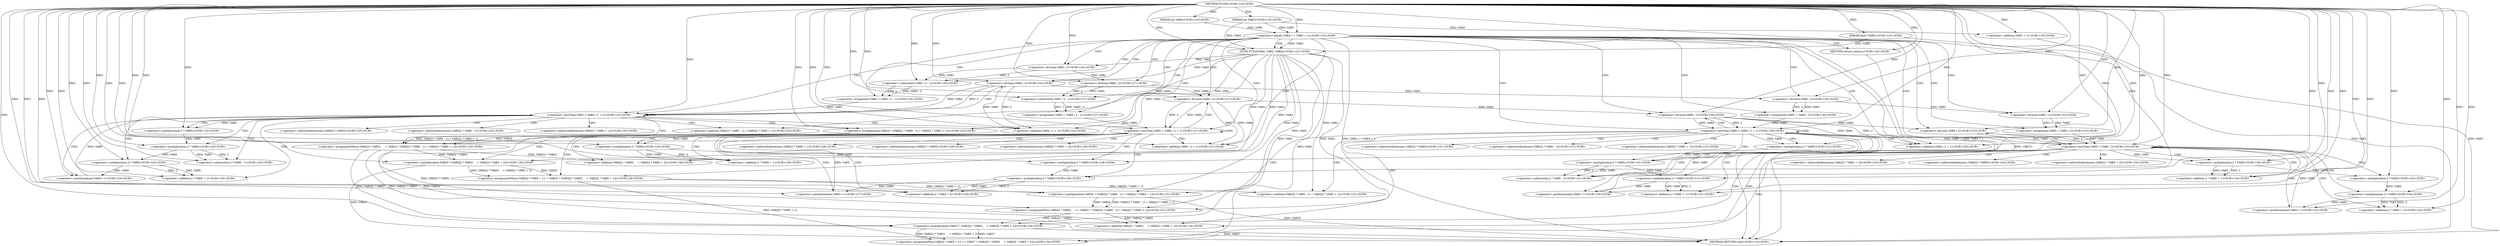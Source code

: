 
digraph "FUN6" {  

"12331" [label = "(METHOD,FUN6)<SUB>115</SUB>" ]

"12507" [label = "(METHOD_RETURN,void)<SUB>115</SUB>" ]

"12332" [label = "(PARAM,float *VAR2)<SUB>115</SUB>" ]

"12333" [label = "(PARAM,int VAR3)<SUB>115</SUB>" ]

"12334" [label = "(PARAM,int VAR4)<SUB>115</SUB>" ]

"12345" [label = "(FUN2,FUN2(VAR2, VAR3, VAR4))<SUB>122</SUB>" ]

"12338" [label = "(&lt;operator&gt;.equals,VAR4 == VAR3 + 1)<SUB>119</SUB>" ]

"12358" [label = "(&lt;operator&gt;.lessThan,VAR5 &lt; VAR4 / 2 + 2)<SUB>124</SUB>" ]

"12365" [label = "(&lt;operator&gt;.postIncrement,VAR5++)<SUB>124</SUB>" ]

"12367" [label = "(&lt;operator&gt;.assignmentMinus,VAR2[2 * VAR5]     -= VAR24 * (VAR2[2 * VAR5 - 1] + VAR2[2 * VAR5 + 1]))<SUB>125</SUB>" ]

"12399" [label = "(&lt;operator&gt;.lessThan,VAR5 &lt; VAR4 / 2 + 1)<SUB>127</SUB>" ]

"12406" [label = "(&lt;operator&gt;.postIncrement,VAR5++)<SUB>127</SUB>" ]

"12408" [label = "(&lt;operator&gt;.assignmentMinus,VAR2[2 * VAR5 + 1] -= VAR25 * (VAR2[2 * VAR5]     + VAR2[2 * VAR5 + 2]))<SUB>128</SUB>" ]

"12438" [label = "(&lt;operator&gt;.lessThan,VAR5 &lt; VAR4 / 2 + 1)<SUB>130</SUB>" ]

"12445" [label = "(&lt;operator&gt;.postIncrement,VAR5++)<SUB>130</SUB>" ]

"12447" [label = "(&lt;operator&gt;.assignmentPlus,VAR2[2 * VAR5]     += VAR26  * (VAR2[2 * VAR5 - 1] + VAR2[2 * VAR5 + 1]))<SUB>131</SUB>" ]

"12477" [label = "(&lt;operator&gt;.lessThan,VAR5 &lt; VAR4 / 2)<SUB>133</SUB>" ]

"12482" [label = "(&lt;operator&gt;.postIncrement,VAR5++)<SUB>133</SUB>" ]

"12484" [label = "(&lt;operator&gt;.assignmentPlus,VAR2[2 * VAR5 + 1] += VAR27 * (VAR2[2 * VAR5]     + VAR2[2 * VAR5 + 2]))<SUB>134</SUB>" ]

"12344" [label = "(RETURN,return;,return;)<SUB>120</SUB>" ]

"12351" [label = "(&lt;operator&gt;.assignment,VAR5 = VAR3 / 2 - 1)<SUB>124</SUB>" ]

"12392" [label = "(&lt;operator&gt;.assignment,VAR5 = VAR3 / 2 - 1)<SUB>127</SUB>" ]

"12433" [label = "(&lt;operator&gt;.assignment,VAR5 = VAR3 / 2)<SUB>130</SUB>" ]

"12472" [label = "(&lt;operator&gt;.assignment,VAR5 = VAR3 / 2)<SUB>133</SUB>" ]

"12340" [label = "(&lt;operator&gt;.addition,VAR3 + 1)<SUB>119</SUB>" ]

"12360" [label = "(&lt;operator&gt;.addition,VAR4 / 2 + 2)<SUB>124</SUB>" ]

"12373" [label = "(&lt;operator&gt;.multiplication,VAR24 * (VAR2[2 * VAR5 - 1] + VAR2[2 * VAR5 + 1]))<SUB>125</SUB>" ]

"12401" [label = "(&lt;operator&gt;.addition,VAR4 / 2 + 1)<SUB>127</SUB>" ]

"12416" [label = "(&lt;operator&gt;.multiplication,VAR25 * (VAR2[2 * VAR5]     + VAR2[2 * VAR5 + 2]))<SUB>128</SUB>" ]

"12440" [label = "(&lt;operator&gt;.addition,VAR4 / 2 + 1)<SUB>130</SUB>" ]

"12453" [label = "(&lt;operator&gt;.multiplication,VAR26  * (VAR2[2 * VAR5 - 1] + VAR2[2 * VAR5 + 1]))<SUB>131</SUB>" ]

"12479" [label = "(&lt;operator&gt;.division,VAR4 / 2)<SUB>133</SUB>" ]

"12492" [label = "(&lt;operator&gt;.multiplication,VAR27 * (VAR2[2 * VAR5]     + VAR2[2 * VAR5 + 2]))<SUB>134</SUB>" ]

"12353" [label = "(&lt;operator&gt;.subtraction,VAR3 / 2 - 1)<SUB>124</SUB>" ]

"12361" [label = "(&lt;operator&gt;.division,VAR4 / 2)<SUB>124</SUB>" ]

"12370" [label = "(&lt;operator&gt;.multiplication,2 * VAR5)<SUB>125</SUB>" ]

"12375" [label = "(&lt;operator&gt;.addition,VAR2[2 * VAR5 - 1] + VAR2[2 * VAR5 + 1])<SUB>125</SUB>" ]

"12394" [label = "(&lt;operator&gt;.subtraction,VAR3 / 2 - 1)<SUB>127</SUB>" ]

"12402" [label = "(&lt;operator&gt;.division,VAR4 / 2)<SUB>127</SUB>" ]

"12411" [label = "(&lt;operator&gt;.addition,2 * VAR5 + 1)<SUB>128</SUB>" ]

"12418" [label = "(&lt;operator&gt;.addition,VAR2[2 * VAR5]     + VAR2[2 * VAR5 + 2])<SUB>128</SUB>" ]

"12435" [label = "(&lt;operator&gt;.division,VAR3 / 2)<SUB>130</SUB>" ]

"12441" [label = "(&lt;operator&gt;.division,VAR4 / 2)<SUB>130</SUB>" ]

"12450" [label = "(&lt;operator&gt;.multiplication,2 * VAR5)<SUB>131</SUB>" ]

"12455" [label = "(&lt;operator&gt;.addition,VAR2[2 * VAR5 - 1] + VAR2[2 * VAR5 + 1])<SUB>131</SUB>" ]

"12474" [label = "(&lt;operator&gt;.division,VAR3 / 2)<SUB>133</SUB>" ]

"12487" [label = "(&lt;operator&gt;.addition,2 * VAR5 + 1)<SUB>134</SUB>" ]

"12494" [label = "(&lt;operator&gt;.addition,VAR2[2 * VAR5]     + VAR2[2 * VAR5 + 2])<SUB>134</SUB>" ]

"12354" [label = "(&lt;operator&gt;.division,VAR3 / 2)<SUB>124</SUB>" ]

"12395" [label = "(&lt;operator&gt;.division,VAR3 / 2)<SUB>127</SUB>" ]

"12412" [label = "(&lt;operator&gt;.multiplication,2 * VAR5)<SUB>128</SUB>" ]

"12488" [label = "(&lt;operator&gt;.multiplication,2 * VAR5)<SUB>134</SUB>" ]

"12378" [label = "(&lt;operator&gt;.subtraction,2 * VAR5 - 1)<SUB>125</SUB>" ]

"12385" [label = "(&lt;operator&gt;.addition,2 * VAR5 + 1)<SUB>125</SUB>" ]

"12421" [label = "(&lt;operator&gt;.multiplication,2 * VAR5)<SUB>128</SUB>" ]

"12426" [label = "(&lt;operator&gt;.addition,2 * VAR5 + 2)<SUB>128</SUB>" ]

"12458" [label = "(&lt;operator&gt;.subtraction,2 * VAR5 - 1)<SUB>131</SUB>" ]

"12465" [label = "(&lt;operator&gt;.addition,2 * VAR5 + 1)<SUB>131</SUB>" ]

"12497" [label = "(&lt;operator&gt;.multiplication,2 * VAR5)<SUB>134</SUB>" ]

"12502" [label = "(&lt;operator&gt;.addition,2 * VAR5 + 2)<SUB>134</SUB>" ]

"12379" [label = "(&lt;operator&gt;.multiplication,2 * VAR5)<SUB>125</SUB>" ]

"12386" [label = "(&lt;operator&gt;.multiplication,2 * VAR5)<SUB>125</SUB>" ]

"12427" [label = "(&lt;operator&gt;.multiplication,2 * VAR5)<SUB>128</SUB>" ]

"12459" [label = "(&lt;operator&gt;.multiplication,2 * VAR5)<SUB>131</SUB>" ]

"12466" [label = "(&lt;operator&gt;.multiplication,2 * VAR5)<SUB>131</SUB>" ]

"12503" [label = "(&lt;operator&gt;.multiplication,2 * VAR5)<SUB>134</SUB>" ]

"12368" [label = "(&lt;operator&gt;.indirectIndexAccess,VAR2[2 * VAR5])<SUB>125</SUB>" ]

"12409" [label = "(&lt;operator&gt;.indirectIndexAccess,VAR2[2 * VAR5 + 1])<SUB>128</SUB>" ]

"12448" [label = "(&lt;operator&gt;.indirectIndexAccess,VAR2[2 * VAR5])<SUB>131</SUB>" ]

"12485" [label = "(&lt;operator&gt;.indirectIndexAccess,VAR2[2 * VAR5 + 1])<SUB>134</SUB>" ]

"12376" [label = "(&lt;operator&gt;.indirectIndexAccess,VAR2[2 * VAR5 - 1])<SUB>125</SUB>" ]

"12383" [label = "(&lt;operator&gt;.indirectIndexAccess,VAR2[2 * VAR5 + 1])<SUB>125</SUB>" ]

"12419" [label = "(&lt;operator&gt;.indirectIndexAccess,VAR2[2 * VAR5])<SUB>128</SUB>" ]

"12424" [label = "(&lt;operator&gt;.indirectIndexAccess,VAR2[2 * VAR5 + 2])<SUB>128</SUB>" ]

"12456" [label = "(&lt;operator&gt;.indirectIndexAccess,VAR2[2 * VAR5 - 1])<SUB>131</SUB>" ]

"12463" [label = "(&lt;operator&gt;.indirectIndexAccess,VAR2[2 * VAR5 + 1])<SUB>131</SUB>" ]

"12495" [label = "(&lt;operator&gt;.indirectIndexAccess,VAR2[2 * VAR5])<SUB>134</SUB>" ]

"12500" [label = "(&lt;operator&gt;.indirectIndexAccess,VAR2[2 * VAR5 + 2])<SUB>134</SUB>" ]

  "12344" -> "12507"  [ label = "DDG: &lt;RET&gt;"] 

  "12332" -> "12507"  [ label = "DDG: VAR2"] 

  "12338" -> "12507"  [ label = "DDG: VAR4"] 

  "12340" -> "12507"  [ label = "DDG: VAR3"] 

  "12338" -> "12507"  [ label = "DDG: VAR3 + 1"] 

  "12338" -> "12507"  [ label = "DDG: VAR4 == VAR3 + 1"] 

  "12373" -> "12507"  [ label = "DDG: VAR24"] 

  "12416" -> "12507"  [ label = "DDG: VAR25"] 

  "12453" -> "12507"  [ label = "DDG: VAR26"] 

  "12492" -> "12507"  [ label = "DDG: VAR27"] 

  "12331" -> "12332"  [ label = "DDG: "] 

  "12331" -> "12333"  [ label = "DDG: "] 

  "12331" -> "12334"  [ label = "DDG: "] 

  "12332" -> "12345"  [ label = "DDG: VAR2"] 

  "12331" -> "12345"  [ label = "DDG: "] 

  "12333" -> "12345"  [ label = "DDG: VAR3"] 

  "12338" -> "12345"  [ label = "DDG: VAR4"] 

  "12373" -> "12367"  [ label = "DDG: VAR24"] 

  "12373" -> "12367"  [ label = "DDG: VAR2[2 * VAR5 - 1] + VAR2[2 * VAR5 + 1]"] 

  "12416" -> "12408"  [ label = "DDG: VAR25"] 

  "12416" -> "12408"  [ label = "DDG: VAR2[2 * VAR5]     + VAR2[2 * VAR5 + 2]"] 

  "12453" -> "12447"  [ label = "DDG: VAR26"] 

  "12453" -> "12447"  [ label = "DDG: VAR2[2 * VAR5 - 1] + VAR2[2 * VAR5 + 1]"] 

  "12492" -> "12484"  [ label = "DDG: VAR27"] 

  "12492" -> "12484"  [ label = "DDG: VAR2[2 * VAR5]     + VAR2[2 * VAR5 + 2]"] 

  "12334" -> "12338"  [ label = "DDG: VAR4"] 

  "12331" -> "12338"  [ label = "DDG: "] 

  "12333" -> "12338"  [ label = "DDG: VAR3"] 

  "12331" -> "12344"  [ label = "DDG: "] 

  "12353" -> "12351"  [ label = "DDG: VAR3 / 2"] 

  "12353" -> "12351"  [ label = "DDG: 1"] 

  "12351" -> "12358"  [ label = "DDG: VAR5"] 

  "12365" -> "12358"  [ label = "DDG: VAR5"] 

  "12331" -> "12358"  [ label = "DDG: "] 

  "12361" -> "12358"  [ label = "DDG: VAR4"] 

  "12361" -> "12358"  [ label = "DDG: 2"] 

  "12386" -> "12365"  [ label = "DDG: VAR5"] 

  "12331" -> "12365"  [ label = "DDG: "] 

  "12345" -> "12367"  [ label = "DDG: VAR2"] 

  "12394" -> "12392"  [ label = "DDG: VAR3 / 2"] 

  "12394" -> "12392"  [ label = "DDG: 1"] 

  "12392" -> "12399"  [ label = "DDG: VAR5"] 

  "12406" -> "12399"  [ label = "DDG: VAR5"] 

  "12331" -> "12399"  [ label = "DDG: "] 

  "12402" -> "12399"  [ label = "DDG: VAR4"] 

  "12402" -> "12399"  [ label = "DDG: 2"] 

  "12427" -> "12406"  [ label = "DDG: VAR5"] 

  "12331" -> "12406"  [ label = "DDG: "] 

  "12345" -> "12408"  [ label = "DDG: VAR2"] 

  "12435" -> "12433"  [ label = "DDG: VAR3"] 

  "12435" -> "12433"  [ label = "DDG: 2"] 

  "12433" -> "12438"  [ label = "DDG: VAR5"] 

  "12445" -> "12438"  [ label = "DDG: VAR5"] 

  "12331" -> "12438"  [ label = "DDG: "] 

  "12441" -> "12438"  [ label = "DDG: VAR4"] 

  "12441" -> "12438"  [ label = "DDG: 2"] 

  "12466" -> "12445"  [ label = "DDG: VAR5"] 

  "12331" -> "12445"  [ label = "DDG: "] 

  "12345" -> "12447"  [ label = "DDG: VAR2"] 

  "12367" -> "12447"  [ label = "DDG: VAR2[2 * VAR5]"] 

  "12474" -> "12472"  [ label = "DDG: VAR3"] 

  "12474" -> "12472"  [ label = "DDG: 2"] 

  "12472" -> "12477"  [ label = "DDG: VAR5"] 

  "12482" -> "12477"  [ label = "DDG: VAR5"] 

  "12331" -> "12477"  [ label = "DDG: "] 

  "12479" -> "12477"  [ label = "DDG: VAR4"] 

  "12479" -> "12477"  [ label = "DDG: 2"] 

  "12503" -> "12482"  [ label = "DDG: VAR5"] 

  "12331" -> "12482"  [ label = "DDG: "] 

  "12345" -> "12484"  [ label = "DDG: VAR2"] 

  "12408" -> "12484"  [ label = "DDG: VAR2[2 * VAR5 + 1]"] 

  "12333" -> "12340"  [ label = "DDG: VAR3"] 

  "12331" -> "12340"  [ label = "DDG: "] 

  "12361" -> "12360"  [ label = "DDG: VAR4"] 

  "12361" -> "12360"  [ label = "DDG: 2"] 

  "12331" -> "12360"  [ label = "DDG: "] 

  "12331" -> "12373"  [ label = "DDG: "] 

  "12345" -> "12373"  [ label = "DDG: VAR2"] 

  "12402" -> "12401"  [ label = "DDG: VAR4"] 

  "12402" -> "12401"  [ label = "DDG: 2"] 

  "12331" -> "12401"  [ label = "DDG: "] 

  "12331" -> "12416"  [ label = "DDG: "] 

  "12345" -> "12416"  [ label = "DDG: VAR2"] 

  "12367" -> "12416"  [ label = "DDG: VAR2[2 * VAR5]"] 

  "12441" -> "12440"  [ label = "DDG: VAR4"] 

  "12441" -> "12440"  [ label = "DDG: 2"] 

  "12331" -> "12440"  [ label = "DDG: "] 

  "12331" -> "12453"  [ label = "DDG: "] 

  "12345" -> "12453"  [ label = "DDG: VAR2"] 

  "12408" -> "12453"  [ label = "DDG: VAR2[2 * VAR5 + 1]"] 

  "12441" -> "12479"  [ label = "DDG: VAR4"] 

  "12331" -> "12479"  [ label = "DDG: "] 

  "12331" -> "12492"  [ label = "DDG: "] 

  "12345" -> "12492"  [ label = "DDG: VAR2"] 

  "12447" -> "12492"  [ label = "DDG: VAR2[2 * VAR5]"] 

  "12367" -> "12492"  [ label = "DDG: VAR2[2 * VAR5]"] 

  "12354" -> "12353"  [ label = "DDG: VAR3"] 

  "12354" -> "12353"  [ label = "DDG: 2"] 

  "12331" -> "12353"  [ label = "DDG: "] 

  "12345" -> "12361"  [ label = "DDG: VAR4"] 

  "12331" -> "12361"  [ label = "DDG: "] 

  "12331" -> "12370"  [ label = "DDG: "] 

  "12358" -> "12370"  [ label = "DDG: VAR5"] 

  "12345" -> "12375"  [ label = "DDG: VAR2"] 

  "12395" -> "12394"  [ label = "DDG: VAR3"] 

  "12395" -> "12394"  [ label = "DDG: 2"] 

  "12331" -> "12394"  [ label = "DDG: "] 

  "12361" -> "12402"  [ label = "DDG: VAR4"] 

  "12331" -> "12402"  [ label = "DDG: "] 

  "12412" -> "12411"  [ label = "DDG: 2"] 

  "12412" -> "12411"  [ label = "DDG: VAR5"] 

  "12331" -> "12411"  [ label = "DDG: "] 

  "12345" -> "12418"  [ label = "DDG: VAR2"] 

  "12367" -> "12418"  [ label = "DDG: VAR2[2 * VAR5]"] 

  "12395" -> "12435"  [ label = "DDG: VAR3"] 

  "12331" -> "12435"  [ label = "DDG: "] 

  "12402" -> "12441"  [ label = "DDG: VAR4"] 

  "12331" -> "12441"  [ label = "DDG: "] 

  "12331" -> "12450"  [ label = "DDG: "] 

  "12438" -> "12450"  [ label = "DDG: VAR5"] 

  "12345" -> "12455"  [ label = "DDG: VAR2"] 

  "12408" -> "12455"  [ label = "DDG: VAR2[2 * VAR5 + 1]"] 

  "12435" -> "12474"  [ label = "DDG: VAR3"] 

  "12331" -> "12474"  [ label = "DDG: "] 

  "12488" -> "12487"  [ label = "DDG: 2"] 

  "12488" -> "12487"  [ label = "DDG: VAR5"] 

  "12331" -> "12487"  [ label = "DDG: "] 

  "12345" -> "12494"  [ label = "DDG: VAR2"] 

  "12447" -> "12494"  [ label = "DDG: VAR2[2 * VAR5]"] 

  "12367" -> "12494"  [ label = "DDG: VAR2[2 * VAR5]"] 

  "12345" -> "12354"  [ label = "DDG: VAR3"] 

  "12331" -> "12354"  [ label = "DDG: "] 

  "12354" -> "12395"  [ label = "DDG: VAR3"] 

  "12331" -> "12395"  [ label = "DDG: "] 

  "12331" -> "12412"  [ label = "DDG: "] 

  "12399" -> "12412"  [ label = "DDG: VAR5"] 

  "12331" -> "12488"  [ label = "DDG: "] 

  "12477" -> "12488"  [ label = "DDG: VAR5"] 

  "12379" -> "12378"  [ label = "DDG: 2"] 

  "12379" -> "12378"  [ label = "DDG: VAR5"] 

  "12331" -> "12378"  [ label = "DDG: "] 

  "12386" -> "12385"  [ label = "DDG: 2"] 

  "12386" -> "12385"  [ label = "DDG: VAR5"] 

  "12331" -> "12385"  [ label = "DDG: "] 

  "12331" -> "12421"  [ label = "DDG: "] 

  "12412" -> "12421"  [ label = "DDG: VAR5"] 

  "12427" -> "12426"  [ label = "DDG: 2"] 

  "12427" -> "12426"  [ label = "DDG: VAR5"] 

  "12331" -> "12426"  [ label = "DDG: "] 

  "12459" -> "12458"  [ label = "DDG: 2"] 

  "12459" -> "12458"  [ label = "DDG: VAR5"] 

  "12331" -> "12458"  [ label = "DDG: "] 

  "12466" -> "12465"  [ label = "DDG: 2"] 

  "12466" -> "12465"  [ label = "DDG: VAR5"] 

  "12331" -> "12465"  [ label = "DDG: "] 

  "12331" -> "12497"  [ label = "DDG: "] 

  "12488" -> "12497"  [ label = "DDG: VAR5"] 

  "12503" -> "12502"  [ label = "DDG: 2"] 

  "12503" -> "12502"  [ label = "DDG: VAR5"] 

  "12331" -> "12502"  [ label = "DDG: "] 

  "12331" -> "12379"  [ label = "DDG: "] 

  "12370" -> "12379"  [ label = "DDG: VAR5"] 

  "12331" -> "12386"  [ label = "DDG: "] 

  "12379" -> "12386"  [ label = "DDG: VAR5"] 

  "12331" -> "12427"  [ label = "DDG: "] 

  "12421" -> "12427"  [ label = "DDG: VAR5"] 

  "12331" -> "12459"  [ label = "DDG: "] 

  "12450" -> "12459"  [ label = "DDG: VAR5"] 

  "12331" -> "12466"  [ label = "DDG: "] 

  "12459" -> "12466"  [ label = "DDG: VAR5"] 

  "12331" -> "12503"  [ label = "DDG: "] 

  "12497" -> "12503"  [ label = "DDG: VAR5"] 

  "12338" -> "12479"  [ label = "CDG: "] 

  "12338" -> "12353"  [ label = "CDG: "] 

  "12338" -> "12354"  [ label = "CDG: "] 

  "12338" -> "12401"  [ label = "CDG: "] 

  "12338" -> "12402"  [ label = "CDG: "] 

  "12338" -> "12394"  [ label = "CDG: "] 

  "12338" -> "12472"  [ label = "CDG: "] 

  "12338" -> "12361"  [ label = "CDG: "] 

  "12338" -> "12395"  [ label = "CDG: "] 

  "12338" -> "12477"  [ label = "CDG: "] 

  "12338" -> "12345"  [ label = "CDG: "] 

  "12338" -> "12435"  [ label = "CDG: "] 

  "12338" -> "12399"  [ label = "CDG: "] 

  "12338" -> "12474"  [ label = "CDG: "] 

  "12338" -> "12441"  [ label = "CDG: "] 

  "12338" -> "12440"  [ label = "CDG: "] 

  "12338" -> "12433"  [ label = "CDG: "] 

  "12338" -> "12392"  [ label = "CDG: "] 

  "12338" -> "12360"  [ label = "CDG: "] 

  "12338" -> "12358"  [ label = "CDG: "] 

  "12338" -> "12351"  [ label = "CDG: "] 

  "12338" -> "12344"  [ label = "CDG: "] 

  "12338" -> "12438"  [ label = "CDG: "] 

  "12358" -> "12370"  [ label = "CDG: "] 

  "12358" -> "12373"  [ label = "CDG: "] 

  "12358" -> "12385"  [ label = "CDG: "] 

  "12358" -> "12367"  [ label = "CDG: "] 

  "12358" -> "12378"  [ label = "CDG: "] 

  "12358" -> "12361"  [ label = "CDG: "] 

  "12358" -> "12386"  [ label = "CDG: "] 

  "12358" -> "12383"  [ label = "CDG: "] 

  "12358" -> "12365"  [ label = "CDG: "] 

  "12358" -> "12368"  [ label = "CDG: "] 

  "12358" -> "12375"  [ label = "CDG: "] 

  "12358" -> "12376"  [ label = "CDG: "] 

  "12358" -> "12360"  [ label = "CDG: "] 

  "12358" -> "12358"  [ label = "CDG: "] 

  "12358" -> "12379"  [ label = "CDG: "] 

  "12399" -> "12418"  [ label = "CDG: "] 

  "12399" -> "12427"  [ label = "CDG: "] 

  "12399" -> "12409"  [ label = "CDG: "] 

  "12399" -> "12401"  [ label = "CDG: "] 

  "12399" -> "12402"  [ label = "CDG: "] 

  "12399" -> "12411"  [ label = "CDG: "] 

  "12399" -> "12419"  [ label = "CDG: "] 

  "12399" -> "12408"  [ label = "CDG: "] 

  "12399" -> "12406"  [ label = "CDG: "] 

  "12399" -> "12416"  [ label = "CDG: "] 

  "12399" -> "12412"  [ label = "CDG: "] 

  "12399" -> "12421"  [ label = "CDG: "] 

  "12399" -> "12399"  [ label = "CDG: "] 

  "12399" -> "12424"  [ label = "CDG: "] 

  "12399" -> "12426"  [ label = "CDG: "] 

  "12438" -> "12466"  [ label = "CDG: "] 

  "12438" -> "12448"  [ label = "CDG: "] 

  "12438" -> "12456"  [ label = "CDG: "] 

  "12438" -> "12465"  [ label = "CDG: "] 

  "12438" -> "12450"  [ label = "CDG: "] 

  "12438" -> "12453"  [ label = "CDG: "] 

  "12438" -> "12463"  [ label = "CDG: "] 

  "12438" -> "12455"  [ label = "CDG: "] 

  "12438" -> "12459"  [ label = "CDG: "] 

  "12438" -> "12458"  [ label = "CDG: "] 

  "12438" -> "12441"  [ label = "CDG: "] 

  "12438" -> "12440"  [ label = "CDG: "] 

  "12438" -> "12447"  [ label = "CDG: "] 

  "12438" -> "12445"  [ label = "CDG: "] 

  "12438" -> "12438"  [ label = "CDG: "] 

  "12477" -> "12479"  [ label = "CDG: "] 

  "12477" -> "12495"  [ label = "CDG: "] 

  "12477" -> "12497"  [ label = "CDG: "] 

  "12477" -> "12500"  [ label = "CDG: "] 

  "12477" -> "12488"  [ label = "CDG: "] 

  "12477" -> "12487"  [ label = "CDG: "] 

  "12477" -> "12477"  [ label = "CDG: "] 

  "12477" -> "12484"  [ label = "CDG: "] 

  "12477" -> "12503"  [ label = "CDG: "] 

  "12477" -> "12485"  [ label = "CDG: "] 

  "12477" -> "12492"  [ label = "CDG: "] 

  "12477" -> "12502"  [ label = "CDG: "] 

  "12477" -> "12482"  [ label = "CDG: "] 

  "12477" -> "12494"  [ label = "CDG: "] 

}